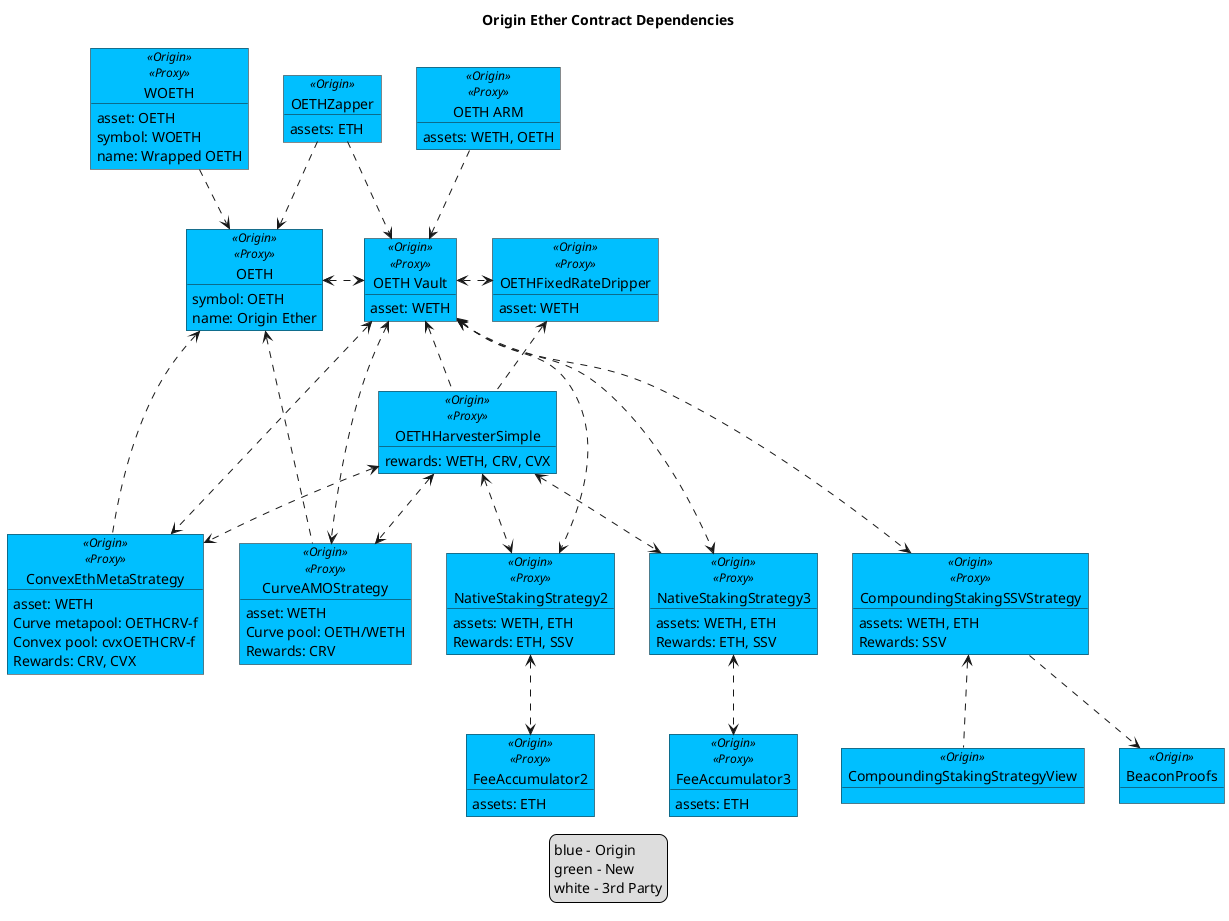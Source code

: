 @startuml

!$originColor = DeepSkyBlue
' !$originColor = WhiteSmoke
!$newColor = LightGreen
!$changedColor = Orange
!$thirdPartyColor = WhiteSmoke

legend
blue - Origin
green - New
' orange - Changed
white - 3rd Party
end legend

title "Origin Ether Contract Dependencies"

object "OETHZapper" as zap <<Origin>> #$originColor {
    assets: ETH
}

object "OETH ARM" as arm <<Origin>><<Proxy>> #$originColor {
    assets: WETH, OETH
}


object "OETHFixedRateDripper" as drip <<Origin>><<Proxy>> #$originColor {
    asset: WETH
}

' object "OETHVaultValueChecker" as checker <<Origin>> #$originColor {
' }

object "WOETH" as woeth <<Origin>><<Proxy>> #$originColor {
    asset: OETH
    symbol: WOETH
    name: Wrapped OETH
}

object "OETH" as oeth <<Origin>><<Proxy>> #$originColor {
    symbol: OETH
    name: Origin Ether
}

object "OETH Vault" as oethv <<Origin>><<Proxy>> #$originColor {
asset: WETH
}

object "OETHHarvesterSimple" as harv <<Origin>><<Proxy>> #$originColor {
    rewards: WETH, CRV, CVX
}

' Strategies
object "ConvexEthMetaStrategy" as cvxStrat <<Origin>><<Proxy>> #$originColor {
    asset: WETH
    Curve metapool: OETHCRV-f
    Convex pool: cvxOETHCRV-f
    Rewards: CRV, CVX
}

object "CurveAMOStrategy" as amoStrat <<Origin>><<Proxy>> #$originColor {
    asset: WETH
    Curve pool: OETH/WETH
    Rewards: CRV
}

' object "NativeStakingStrategy" as nativeStrat <<Origin>><<Proxy>> #$originColor {
'     assets: WETH, ETH
'     Rewards: ETH, SSV
' }

' object "FeeAccumulator" as feeAcc <<Origin>><<Proxy>> #$originColor {
'     assets: ETH
' }

object "NativeStakingStrategy2" as nativeStrat2 <<Origin>><<Proxy>> #$originColor {
    assets: WETH, ETH
    Rewards: ETH, SSV
}

object "FeeAccumulator2" as feeAcc2 <<Origin>><<Proxy>> #$originColor {
    assets: ETH
}

object "NativeStakingStrategy3" as nativeStrat3 <<Origin>><<Proxy>> #$originColor {
    assets: WETH, ETH
    Rewards: ETH, SSV
}

object "FeeAccumulator3" as feeAcc3 <<Origin>><<Proxy>> #$originColor {
    assets: ETH
}

object "CompoundingStakingSSVStrategy" as compStrat <<Origin>><<Proxy>> #$originColor {
    assets: WETH, ETH
    Rewards: SSV
}
object "CompoundingStakingStrategyView" as compView <<Origin>> #$originColor {

}
object "BeaconProofs" as proofs <<Origin>> #$originColor {

}

' object "DepositContract" as deposit <<System>> #$thirdPartyColor {
'  asset : ETH
' }

' object "WithdrawalRequest" as withdraw <<System>> #$thirdPartyColor {

' }

' object "BeaconRoots" as roots <<System>> #$thirdPartyColor {

' }


' ' Oracle
' object "OETHOracleRouter" as oracle <<Origin>> #$originColor {
' pairs:
'     CRV/ETH
'     CVX/ETH 
' }

' ' SushiSwap
' object "UniswapV2Router02" as sushi <<SushiSwap>> {
'     pairs: CRV/ETH, CVX/ETH
' }

' ' Curve
' object "Gauge" as gauge <<Curve>> {
'     asset: OETHCRV-f
'     symbol: OETHCRV-f-gauge
'     name: Curve.fi OETHCRV-f Gauge Deposit
' }
' object "StableSwap" as crvPool <<Curve>> {
'     assets: [ETH, OETH]
'     symbol: OETHCRV-f
'     name: Curve.fi Factory Pool: OETH
' }
' ' Convex
' object "Booster" as cvxBoost <<Convex>> {
' }
' object "BaseRewardPool" as cvxPool <<Convex>> {
' }
' ' object "DepositToken" as cvxPoolLp <<Convex>> {
' '     symbol: cvxOUSD3CRV-f
' '     name: Origin Dollar Convex Deposit
' ' }

' ' SSV
' object "SSV Network" as ssvNet <<SSV>><<Proxy>> #$thirdPartyColor {
' assets: ETH, SSV
' }


' ' Assets
' object "WETH9" as weth <<Dapphub>> {
'     symbol: WETH
'     name: Wrapped Ether
' }

' ' Rewards 
' object "ConvexToken" as cvx <<Convex>> {
'     symbol: CVX
'     name: Convex Token
' }

' object "Curve DAO Token" as crv <<Convex>> {
'     symbol: CRV
'     name: Curve DAO Token
' }

zap ..> oeth
zap ..> oethv
' zap .....> weth

arm ..> oethv

' drip .....> weth
oethv <.> drip

' checker ..> oeth
' checker ..> oethv

oethv <.. harv 
drip <.. harv 
' harv ...> sushi
' harv ...> cvx
' harv ...> crv

woeth ..> oeth
oeth <.> oethv
' oethv ..> oracle
' oracle ...> chain

' Convex ETH Metapool Strategy
harv <..> cvxStrat
oethv <...> cvxStrat
oeth <... cvxStrat

' Curve AMO Strategy
harv <..> amoStrat
oethv <...> amoStrat
oeth <... amoStrat

' harv <..> nativeStrat
' oethv <...> nativeStrat
' nativeStrat <..> feeAcc
' nativeStrat ..> ssvNet
' nativeStrat ..> deposit

harv <..> nativeStrat2
oethv <...> nativeStrat2
nativeStrat2 <..> feeAcc2
' nativeStrat2 ...> ssvNet
' nativeStrat2 ...> deposit

harv <..> nativeStrat3
oethv <...> nativeStrat3
nativeStrat3 <..> feeAcc3
' nativeStrat2 ...> ssvNet
' nativeStrat2 ...> deposit

oethv <...> compStrat
compStrat ..> proofs
compStrat <.. compView
' compStrat ..> ssvNet
' compStrat ...> deposit
' compStrat ...> withdraw
' compStrat ...> roots

' cvxStrat ...> crvPool
' cvxStrat ....> cvxPool
' cvxStrat ...> cvxBoost
' cvxStrat ...> weth
' cvxStrat ...> cvx
' cvxStrat ...> crv
' cvxPool ..> cvxPoolLp
' cvxPool ..> crv
' gauge <. cvxPool
' crvPool <.. gauge
' oeth <... crvPool
' cvxBoost ..> cvxPool

' ' Vault to Assets
' oethv ....> weth

@enduml